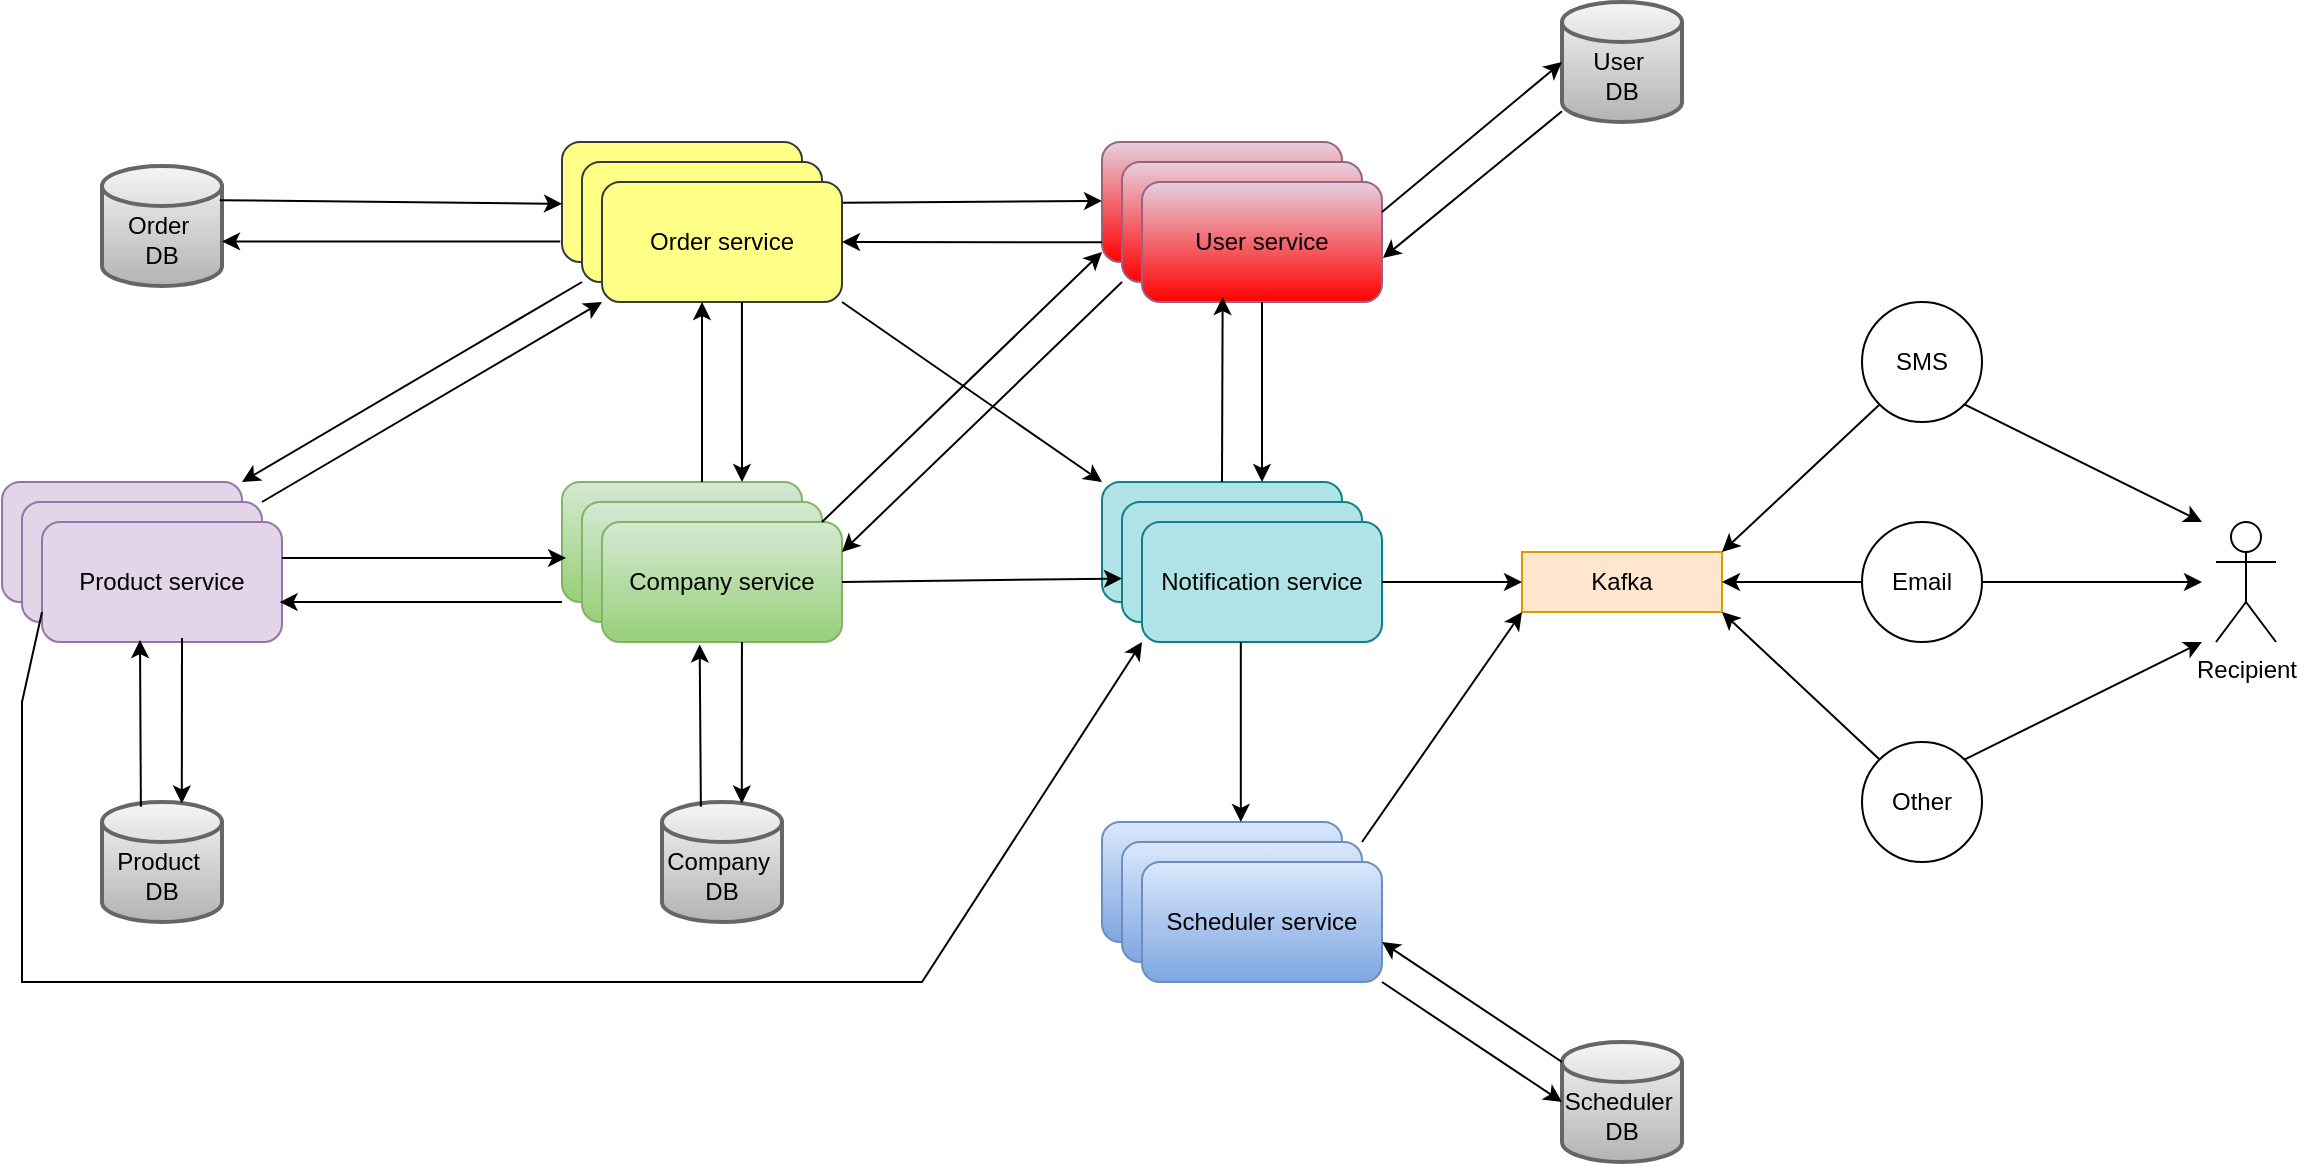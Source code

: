 <mxfile version="24.8.6">
  <diagram id="viH2Udzal5_wiuHFk965" name="Pagina-2">
    <mxGraphModel dx="2562" dy="1015" grid="1" gridSize="10" guides="1" tooltips="1" connect="1" arrows="1" fold="1" page="1" pageScale="1" pageWidth="827" pageHeight="1169" math="0" shadow="0">
      <root>
        <mxCell id="0" />
        <mxCell id="1" parent="0" />
        <mxCell id="IFSp3rpa9ERFNmVic4Kc-1" value="Notification service" style="rounded=1;whiteSpace=wrap;html=1;fillColor=#b0e3e6;strokeColor=#0e8088;" vertex="1" parent="1">
          <mxGeometry x="210" y="270" width="120" height="60" as="geometry" />
        </mxCell>
        <mxCell id="IFSp3rpa9ERFNmVic4Kc-6" value="Notification service" style="rounded=1;whiteSpace=wrap;html=1;fillColor=#b0e3e6;strokeColor=#0e8088;" vertex="1" parent="1">
          <mxGeometry x="220" y="280" width="120" height="60" as="geometry" />
        </mxCell>
        <mxCell id="IFSp3rpa9ERFNmVic4Kc-7" value="Notification service" style="rounded=1;whiteSpace=wrap;html=1;fillColor=#b0e3e6;strokeColor=#0e8088;" vertex="1" parent="1">
          <mxGeometry x="230" y="290" width="120" height="60" as="geometry" />
        </mxCell>
        <mxCell id="IFSp3rpa9ERFNmVic4Kc-10" value="Kafka" style="rounded=0;whiteSpace=wrap;html=1;fillColor=#ffe6cc;strokeColor=#d79b00;" vertex="1" parent="1">
          <mxGeometry x="420" y="305" width="100" height="30" as="geometry" />
        </mxCell>
        <mxCell id="IFSp3rpa9ERFNmVic4Kc-11" value="" style="endArrow=classic;html=1;rounded=0;entryX=0;entryY=0.5;entryDx=0;entryDy=0;" edge="1" parent="1" target="IFSp3rpa9ERFNmVic4Kc-10">
          <mxGeometry width="50" height="50" relative="1" as="geometry">
            <mxPoint x="350" y="320" as="sourcePoint" />
            <mxPoint x="470" y="330" as="targetPoint" />
          </mxGeometry>
        </mxCell>
        <mxCell id="IFSp3rpa9ERFNmVic4Kc-12" value="User service" style="rounded=1;whiteSpace=wrap;html=1;fillColor=#e6d0de;strokeColor=#996185;gradientColor=#FF0000;" vertex="1" parent="1">
          <mxGeometry x="210" y="100" width="120" height="60" as="geometry" />
        </mxCell>
        <mxCell id="IFSp3rpa9ERFNmVic4Kc-16" value="User service" style="rounded=1;whiteSpace=wrap;html=1;fillColor=#e6d0de;strokeColor=#996185;gradientColor=#FF0000;" vertex="1" parent="1">
          <mxGeometry x="220" y="110" width="120" height="60" as="geometry" />
        </mxCell>
        <mxCell id="IFSp3rpa9ERFNmVic4Kc-17" value="User service" style="rounded=1;whiteSpace=wrap;html=1;fillColor=#e6d0de;strokeColor=#996185;gradientColor=#FF0000;" vertex="1" parent="1">
          <mxGeometry x="230" y="120" width="120" height="60" as="geometry" />
        </mxCell>
        <mxCell id="IFSp3rpa9ERFNmVic4Kc-19" value="&lt;div&gt;&lt;br&gt;&lt;/div&gt;User&amp;nbsp;&lt;div&gt;DB&lt;/div&gt;" style="strokeWidth=2;html=1;shape=mxgraph.flowchart.database;whiteSpace=wrap;fillColor=#f5f5f5;gradientColor=#b3b3b3;strokeColor=#666666;" vertex="1" parent="1">
          <mxGeometry x="440" y="30" width="60" height="60" as="geometry" />
        </mxCell>
        <mxCell id="IFSp3rpa9ERFNmVic4Kc-20" value="" style="endArrow=classic;html=1;rounded=0;exitX=1;exitY=0.25;exitDx=0;exitDy=0;entryX=0;entryY=0.5;entryDx=0;entryDy=0;entryPerimeter=0;" edge="1" parent="1" source="IFSp3rpa9ERFNmVic4Kc-17" target="IFSp3rpa9ERFNmVic4Kc-19">
          <mxGeometry width="50" height="50" relative="1" as="geometry">
            <mxPoint x="280" y="350" as="sourcePoint" />
            <mxPoint x="420" y="110" as="targetPoint" />
            <Array as="points" />
          </mxGeometry>
        </mxCell>
        <mxCell id="IFSp3rpa9ERFNmVic4Kc-21" value="" style="endArrow=classic;html=1;rounded=0;" edge="1" parent="1" source="IFSp3rpa9ERFNmVic4Kc-17">
          <mxGeometry width="50" height="50" relative="1" as="geometry">
            <mxPoint x="220" y="230" as="sourcePoint" />
            <mxPoint x="290" y="270" as="targetPoint" />
          </mxGeometry>
        </mxCell>
        <mxCell id="IFSp3rpa9ERFNmVic4Kc-22" value="Notification service" style="rounded=1;whiteSpace=wrap;html=1;fillColor=#dae8fc;strokeColor=#6c8ebf;gradientColor=#7ea6e0;" vertex="1" parent="1">
          <mxGeometry x="210" y="440" width="120" height="60" as="geometry" />
        </mxCell>
        <mxCell id="IFSp3rpa9ERFNmVic4Kc-23" value="Notification service" style="rounded=1;whiteSpace=wrap;html=1;fillColor=#dae8fc;strokeColor=#6c8ebf;gradientColor=#7ea6e0;" vertex="1" parent="1">
          <mxGeometry x="220" y="450" width="120" height="60" as="geometry" />
        </mxCell>
        <mxCell id="IFSp3rpa9ERFNmVic4Kc-24" value="Scheduler service" style="rounded=1;whiteSpace=wrap;html=1;fillColor=#dae8fc;strokeColor=#6c8ebf;gradientColor=#7ea6e0;" vertex="1" parent="1">
          <mxGeometry x="230" y="460" width="120" height="60" as="geometry" />
        </mxCell>
        <mxCell id="IFSp3rpa9ERFNmVic4Kc-27" value="" style="endArrow=classic;html=1;rounded=0;entryX=1.004;entryY=0.633;entryDx=0;entryDy=0;entryPerimeter=0;" edge="1" parent="1" source="IFSp3rpa9ERFNmVic4Kc-19" target="IFSp3rpa9ERFNmVic4Kc-17">
          <mxGeometry width="50" height="50" relative="1" as="geometry">
            <mxPoint x="280" y="240" as="sourcePoint" />
            <mxPoint x="330" y="190" as="targetPoint" />
          </mxGeometry>
        </mxCell>
        <mxCell id="IFSp3rpa9ERFNmVic4Kc-28" value="" style="endArrow=classic;html=1;rounded=0;" edge="1" parent="1">
          <mxGeometry width="50" height="50" relative="1" as="geometry">
            <mxPoint x="279.41" y="350" as="sourcePoint" />
            <mxPoint x="279.41" y="440" as="targetPoint" />
          </mxGeometry>
        </mxCell>
        <mxCell id="IFSp3rpa9ERFNmVic4Kc-29" value="&lt;div&gt;&lt;br&gt;&lt;/div&gt;Scheduler&amp;nbsp;&lt;div&gt;&lt;span style=&quot;background-color: initial;&quot;&gt;DB&lt;/span&gt;&lt;/div&gt;" style="strokeWidth=2;html=1;shape=mxgraph.flowchart.database;whiteSpace=wrap;fillColor=#f5f5f5;gradientColor=#b3b3b3;strokeColor=#666666;" vertex="1" parent="1">
          <mxGeometry x="440" y="550" width="60" height="60" as="geometry" />
        </mxCell>
        <mxCell id="IFSp3rpa9ERFNmVic4Kc-30" value="" style="endArrow=classic;html=1;rounded=0;exitX=1;exitY=1;exitDx=0;exitDy=0;entryX=0;entryY=0.5;entryDx=0;entryDy=0;entryPerimeter=0;" edge="1" parent="1" target="IFSp3rpa9ERFNmVic4Kc-29" source="IFSp3rpa9ERFNmVic4Kc-24">
          <mxGeometry width="50" height="50" relative="1" as="geometry">
            <mxPoint x="360" y="145" as="sourcePoint" />
            <mxPoint x="430" y="120" as="targetPoint" />
            <Array as="points" />
          </mxGeometry>
        </mxCell>
        <mxCell id="IFSp3rpa9ERFNmVic4Kc-31" value="" style="endArrow=classic;html=1;rounded=0;" edge="1" parent="1" source="IFSp3rpa9ERFNmVic4Kc-29">
          <mxGeometry width="50" height="50" relative="1" as="geometry">
            <mxPoint x="290" y="250" as="sourcePoint" />
            <mxPoint x="350" y="500" as="targetPoint" />
          </mxGeometry>
        </mxCell>
        <mxCell id="IFSp3rpa9ERFNmVic4Kc-32" value="" style="endArrow=classic;html=1;rounded=0;exitX=1;exitY=0;exitDx=0;exitDy=0;entryX=0;entryY=1;entryDx=0;entryDy=0;" edge="1" parent="1" source="IFSp3rpa9ERFNmVic4Kc-23" target="IFSp3rpa9ERFNmVic4Kc-10">
          <mxGeometry width="50" height="50" relative="1" as="geometry">
            <mxPoint x="430" y="370" as="sourcePoint" />
            <mxPoint x="480" y="320" as="targetPoint" />
          </mxGeometry>
        </mxCell>
        <mxCell id="IFSp3rpa9ERFNmVic4Kc-33" value="SMS" style="ellipse;whiteSpace=wrap;html=1;aspect=fixed;" vertex="1" parent="1">
          <mxGeometry x="590" y="180" width="60" height="60" as="geometry" />
        </mxCell>
        <mxCell id="IFSp3rpa9ERFNmVic4Kc-37" value="Email" style="ellipse;whiteSpace=wrap;html=1;aspect=fixed;" vertex="1" parent="1">
          <mxGeometry x="590" y="290" width="60" height="60" as="geometry" />
        </mxCell>
        <mxCell id="IFSp3rpa9ERFNmVic4Kc-38" value="Other" style="ellipse;whiteSpace=wrap;html=1;aspect=fixed;" vertex="1" parent="1">
          <mxGeometry x="590" y="400" width="60" height="60" as="geometry" />
        </mxCell>
        <mxCell id="IFSp3rpa9ERFNmVic4Kc-39" value="" style="endArrow=classic;html=1;rounded=0;exitX=0;exitY=1;exitDx=0;exitDy=0;entryX=1;entryY=0;entryDx=0;entryDy=0;" edge="1" parent="1" source="IFSp3rpa9ERFNmVic4Kc-33" target="IFSp3rpa9ERFNmVic4Kc-10">
          <mxGeometry width="50" height="50" relative="1" as="geometry">
            <mxPoint x="420" y="340" as="sourcePoint" />
            <mxPoint x="580" y="270" as="targetPoint" />
          </mxGeometry>
        </mxCell>
        <mxCell id="IFSp3rpa9ERFNmVic4Kc-40" value="" style="endArrow=classic;html=1;rounded=0;entryX=1;entryY=0.5;entryDx=0;entryDy=0;exitX=0;exitY=0.5;exitDx=0;exitDy=0;" edge="1" parent="1" source="IFSp3rpa9ERFNmVic4Kc-37" target="IFSp3rpa9ERFNmVic4Kc-10">
          <mxGeometry width="50" height="50" relative="1" as="geometry">
            <mxPoint x="530" y="315" as="sourcePoint" />
            <mxPoint x="600" y="230" as="targetPoint" />
          </mxGeometry>
        </mxCell>
        <mxCell id="IFSp3rpa9ERFNmVic4Kc-41" value="" style="endArrow=classic;html=1;rounded=0;entryX=1;entryY=1;entryDx=0;entryDy=0;exitX=0;exitY=0;exitDx=0;exitDy=0;" edge="1" parent="1" source="IFSp3rpa9ERFNmVic4Kc-38" target="IFSp3rpa9ERFNmVic4Kc-10">
          <mxGeometry width="50" height="50" relative="1" as="geometry">
            <mxPoint x="540" y="325" as="sourcePoint" />
            <mxPoint x="610" y="240" as="targetPoint" />
          </mxGeometry>
        </mxCell>
        <mxCell id="IFSp3rpa9ERFNmVic4Kc-42" value="" style="endArrow=classic;html=1;rounded=0;exitX=0.5;exitY=0;exitDx=0;exitDy=0;entryX=0.336;entryY=0.959;entryDx=0;entryDy=0;entryPerimeter=0;" edge="1" parent="1" source="IFSp3rpa9ERFNmVic4Kc-1" target="IFSp3rpa9ERFNmVic4Kc-17">
          <mxGeometry width="50" height="50" relative="1" as="geometry">
            <mxPoint x="160" y="250" as="sourcePoint" />
            <mxPoint x="210" y="200" as="targetPoint" />
          </mxGeometry>
        </mxCell>
        <mxCell id="IFSp3rpa9ERFNmVic4Kc-43" value="" style="endArrow=classic;html=1;rounded=0;exitX=1;exitY=0.5;exitDx=0;exitDy=0;" edge="1" parent="1" source="IFSp3rpa9ERFNmVic4Kc-37">
          <mxGeometry width="50" height="50" relative="1" as="geometry">
            <mxPoint x="550" y="330" as="sourcePoint" />
            <mxPoint x="760" y="320" as="targetPoint" />
          </mxGeometry>
        </mxCell>
        <mxCell id="IFSp3rpa9ERFNmVic4Kc-44" value="Recipient" style="shape=umlActor;verticalLabelPosition=bottom;verticalAlign=top;html=1;outlineConnect=0;" vertex="1" parent="1">
          <mxGeometry x="767" y="290" width="30" height="60" as="geometry" />
        </mxCell>
        <mxCell id="IFSp3rpa9ERFNmVic4Kc-48" value="" style="endArrow=classic;html=1;rounded=0;exitX=1;exitY=0;exitDx=0;exitDy=0;" edge="1" parent="1" source="IFSp3rpa9ERFNmVic4Kc-38">
          <mxGeometry width="50" height="50" relative="1" as="geometry">
            <mxPoint x="550" y="400" as="sourcePoint" />
            <mxPoint x="760" y="350" as="targetPoint" />
          </mxGeometry>
        </mxCell>
        <mxCell id="IFSp3rpa9ERFNmVic4Kc-49" value="" style="endArrow=classic;html=1;rounded=0;exitX=1;exitY=1;exitDx=0;exitDy=0;" edge="1" parent="1" source="IFSp3rpa9ERFNmVic4Kc-33">
          <mxGeometry width="50" height="50" relative="1" as="geometry">
            <mxPoint x="550" y="400" as="sourcePoint" />
            <mxPoint x="760" y="290" as="targetPoint" />
          </mxGeometry>
        </mxCell>
        <mxCell id="lkrw_u_uPZJuJ1lycvp1-1" value="Company service" style="rounded=1;whiteSpace=wrap;html=1;fillColor=#d5e8d4;strokeColor=#82b366;gradientColor=#97d077;" vertex="1" parent="1">
          <mxGeometry x="-60" y="270" width="120" height="60" as="geometry" />
        </mxCell>
        <mxCell id="lkrw_u_uPZJuJ1lycvp1-4" value="Company service" style="rounded=1;whiteSpace=wrap;html=1;fillColor=#d5e8d4;strokeColor=#82b366;gradientColor=#97d077;" vertex="1" parent="1">
          <mxGeometry x="-50" y="280" width="120" height="60" as="geometry" />
        </mxCell>
        <mxCell id="lkrw_u_uPZJuJ1lycvp1-5" value="Company service" style="rounded=1;whiteSpace=wrap;html=1;fillColor=#d5e8d4;strokeColor=#82b366;gradientColor=#97d077;" vertex="1" parent="1">
          <mxGeometry x="-40" y="290" width="120" height="60" as="geometry" />
        </mxCell>
        <mxCell id="lkrw_u_uPZJuJ1lycvp1-10" value="Product service" style="rounded=1;whiteSpace=wrap;html=1;fillColor=#e1d5e7;strokeColor=#9673a6;" vertex="1" parent="1">
          <mxGeometry x="-340" y="270" width="120" height="60" as="geometry" />
        </mxCell>
        <mxCell id="lkrw_u_uPZJuJ1lycvp1-12" value="Product service" style="rounded=1;whiteSpace=wrap;html=1;fillColor=#e1d5e7;strokeColor=#9673a6;" vertex="1" parent="1">
          <mxGeometry x="-330" y="280" width="120" height="60" as="geometry" />
        </mxCell>
        <mxCell id="lkrw_u_uPZJuJ1lycvp1-13" value="Product service" style="rounded=1;whiteSpace=wrap;html=1;fillColor=#e1d5e7;strokeColor=#9673a6;" vertex="1" parent="1">
          <mxGeometry x="-320" y="290" width="120" height="60" as="geometry" />
        </mxCell>
        <mxCell id="lkrw_u_uPZJuJ1lycvp1-14" value="" style="endArrow=classic;html=1;rounded=0;exitX=1;exitY=0.5;exitDx=0;exitDy=0;entryX=0;entryY=0.638;entryDx=0;entryDy=0;entryPerimeter=0;" edge="1" parent="1" source="lkrw_u_uPZJuJ1lycvp1-5" target="IFSp3rpa9ERFNmVic4Kc-6">
          <mxGeometry width="50" height="50" relative="1" as="geometry">
            <mxPoint x="-40" y="360" as="sourcePoint" />
            <mxPoint x="10" y="310" as="targetPoint" />
          </mxGeometry>
        </mxCell>
        <mxCell id="lkrw_u_uPZJuJ1lycvp1-16" value="" style="endArrow=classic;html=1;rounded=0;exitX=0;exitY=0.75;exitDx=0;exitDy=0;entryX=1;entryY=0;entryDx=0;entryDy=0;" edge="1" parent="1">
          <mxGeometry width="50" height="50" relative="1" as="geometry">
            <mxPoint x="220" y="170" as="sourcePoint" />
            <mxPoint x="80" y="305" as="targetPoint" />
          </mxGeometry>
        </mxCell>
        <mxCell id="lkrw_u_uPZJuJ1lycvp1-19" value="" style="endArrow=classic;html=1;rounded=0;exitX=1;exitY=0;exitDx=0;exitDy=0;entryX=0;entryY=0.75;entryDx=0;entryDy=0;" edge="1" parent="1">
          <mxGeometry width="50" height="50" relative="1" as="geometry">
            <mxPoint x="70" y="290" as="sourcePoint" />
            <mxPoint x="210" y="155" as="targetPoint" />
          </mxGeometry>
        </mxCell>
        <mxCell id="lkrw_u_uPZJuJ1lycvp1-20" value="Order service" style="rounded=1;whiteSpace=wrap;html=1;fillColor=#ffff88;strokeColor=#36393d;" vertex="1" parent="1">
          <mxGeometry x="-60" y="100" width="120" height="60" as="geometry" />
        </mxCell>
        <mxCell id="lkrw_u_uPZJuJ1lycvp1-23" value="Order service" style="rounded=1;whiteSpace=wrap;html=1;fillColor=#ffff88;strokeColor=#36393d;" vertex="1" parent="1">
          <mxGeometry x="-50" y="110" width="120" height="60" as="geometry" />
        </mxCell>
        <mxCell id="lkrw_u_uPZJuJ1lycvp1-24" value="Order service" style="rounded=1;whiteSpace=wrap;html=1;fillColor=#ffff88;strokeColor=#36393d;" vertex="1" parent="1">
          <mxGeometry x="-40" y="120" width="120" height="60" as="geometry" />
        </mxCell>
        <mxCell id="lkrw_u_uPZJuJ1lycvp1-25" value="" style="endArrow=classic;html=1;rounded=0;entryX=0.017;entryY=0.633;entryDx=0;entryDy=0;entryPerimeter=0;" edge="1" parent="1" target="lkrw_u_uPZJuJ1lycvp1-1">
          <mxGeometry width="50" height="50" relative="1" as="geometry">
            <mxPoint x="-200" y="308" as="sourcePoint" />
            <mxPoint x="20" y="220" as="targetPoint" />
          </mxGeometry>
        </mxCell>
        <mxCell id="lkrw_u_uPZJuJ1lycvp1-26" value="" style="endArrow=classic;html=1;rounded=0;entryX=0.99;entryY=0.667;entryDx=0;entryDy=0;entryPerimeter=0;exitX=0;exitY=1;exitDx=0;exitDy=0;" edge="1" parent="1" source="lkrw_u_uPZJuJ1lycvp1-1" target="lkrw_u_uPZJuJ1lycvp1-13">
          <mxGeometry width="50" height="50" relative="1" as="geometry">
            <mxPoint x="-200" y="318" as="sourcePoint" />
            <mxPoint x="-58" y="318" as="targetPoint" />
          </mxGeometry>
        </mxCell>
        <mxCell id="lkrw_u_uPZJuJ1lycvp1-27" value="" style="endArrow=classic;html=1;rounded=0;exitX=1.004;exitY=0.172;exitDx=0;exitDy=0;exitPerimeter=0;" edge="1" parent="1" source="lkrw_u_uPZJuJ1lycvp1-24">
          <mxGeometry width="50" height="50" relative="1" as="geometry">
            <mxPoint x="-58.32" y="130.56" as="sourcePoint" />
            <mxPoint x="210" y="129.44" as="targetPoint" />
          </mxGeometry>
        </mxCell>
        <mxCell id="lkrw_u_uPZJuJ1lycvp1-28" value="" style="endArrow=classic;html=1;rounded=0;exitX=0;exitY=1;exitDx=0;exitDy=0;entryX=1;entryY=0.5;entryDx=0;entryDy=0;" edge="1" parent="1" target="lkrw_u_uPZJuJ1lycvp1-24">
          <mxGeometry width="50" height="50" relative="1" as="geometry">
            <mxPoint x="210" y="150.14" as="sourcePoint" />
            <mxPoint x="-60.96" y="149.5" as="targetPoint" />
          </mxGeometry>
        </mxCell>
        <mxCell id="lkrw_u_uPZJuJ1lycvp1-29" value="" style="endArrow=classic;html=1;rounded=0;exitX=1;exitY=0;exitDx=0;exitDy=0;entryX=0;entryY=1;entryDx=0;entryDy=0;" edge="1" parent="1" source="lkrw_u_uPZJuJ1lycvp1-12" target="lkrw_u_uPZJuJ1lycvp1-24">
          <mxGeometry width="50" height="50" relative="1" as="geometry">
            <mxPoint x="-50" y="290" as="sourcePoint" />
            <mxPoint y="240" as="targetPoint" />
          </mxGeometry>
        </mxCell>
        <mxCell id="lkrw_u_uPZJuJ1lycvp1-30" value="" style="endArrow=classic;html=1;rounded=0;entryX=1;entryY=0;entryDx=0;entryDy=0;exitX=0;exitY=1;exitDx=0;exitDy=0;" edge="1" parent="1" source="lkrw_u_uPZJuJ1lycvp1-23" target="lkrw_u_uPZJuJ1lycvp1-10">
          <mxGeometry width="50" height="50" relative="1" as="geometry">
            <mxPoint x="-90" y="240" as="sourcePoint" />
            <mxPoint x="-40" y="190" as="targetPoint" />
          </mxGeometry>
        </mxCell>
        <mxCell id="lkrw_u_uPZJuJ1lycvp1-31" value="" style="endArrow=classic;html=1;rounded=0;exitX=0;exitY=0;exitDx=0;exitDy=0;" edge="1" parent="1">
          <mxGeometry width="50" height="50" relative="1" as="geometry">
            <mxPoint x="10" y="270" as="sourcePoint" />
            <mxPoint x="10" y="180" as="targetPoint" />
          </mxGeometry>
        </mxCell>
        <mxCell id="lkrw_u_uPZJuJ1lycvp1-32" value="" style="endArrow=classic;html=1;rounded=0;entryX=0.75;entryY=0;entryDx=0;entryDy=0;exitX=0.583;exitY=1;exitDx=0;exitDy=0;exitPerimeter=0;" edge="1" parent="1" source="lkrw_u_uPZJuJ1lycvp1-24" target="lkrw_u_uPZJuJ1lycvp1-1">
          <mxGeometry width="50" height="50" relative="1" as="geometry">
            <mxPoint x="30" y="190" as="sourcePoint" />
            <mxPoint x="30" y="260" as="targetPoint" />
          </mxGeometry>
        </mxCell>
        <mxCell id="lkrw_u_uPZJuJ1lycvp1-35" value="&lt;div&gt;&lt;br&gt;&lt;/div&gt;Company&amp;nbsp;&lt;div&gt;DB&lt;/div&gt;" style="strokeWidth=2;html=1;shape=mxgraph.flowchart.database;whiteSpace=wrap;fillColor=#f5f5f5;gradientColor=#b3b3b3;strokeColor=#666666;" vertex="1" parent="1">
          <mxGeometry x="-10" y="430" width="60" height="60" as="geometry" />
        </mxCell>
        <mxCell id="lkrw_u_uPZJuJ1lycvp1-36" value="" style="endArrow=classic;html=1;rounded=0;exitX=0.324;exitY=0.04;exitDx=0;exitDy=0;entryX=0.407;entryY=1.021;entryDx=0;entryDy=0;entryPerimeter=0;exitPerimeter=0;" edge="1" parent="1" target="lkrw_u_uPZJuJ1lycvp1-5" source="lkrw_u_uPZJuJ1lycvp1-35">
          <mxGeometry width="50" height="50" relative="1" as="geometry">
            <mxPoint x="-100" y="487" as="sourcePoint" />
            <mxPoint x="-30" y="462" as="targetPoint" />
            <Array as="points" />
          </mxGeometry>
        </mxCell>
        <mxCell id="lkrw_u_uPZJuJ1lycvp1-37" value="" style="endArrow=classic;html=1;rounded=0;entryX=0.665;entryY=0.012;entryDx=0;entryDy=0;entryPerimeter=0;exitX=0.583;exitY=1;exitDx=0;exitDy=0;exitPerimeter=0;" edge="1" parent="1" source="lkrw_u_uPZJuJ1lycvp1-5" target="lkrw_u_uPZJuJ1lycvp1-35">
          <mxGeometry width="50" height="50" relative="1" as="geometry">
            <mxPoint x="30" y="360" as="sourcePoint" />
            <mxPoint x="-100" y="510" as="targetPoint" />
          </mxGeometry>
        </mxCell>
        <mxCell id="lkrw_u_uPZJuJ1lycvp1-38" value="&lt;div&gt;&lt;br&gt;&lt;/div&gt;Product&amp;nbsp;&lt;div&gt;DB&lt;/div&gt;" style="strokeWidth=2;html=1;shape=mxgraph.flowchart.database;whiteSpace=wrap;fillColor=#f5f5f5;gradientColor=#b3b3b3;strokeColor=#666666;" vertex="1" parent="1">
          <mxGeometry x="-290" y="430" width="60" height="60" as="geometry" />
        </mxCell>
        <mxCell id="lkrw_u_uPZJuJ1lycvp1-39" value="" style="endArrow=classic;html=1;rounded=0;exitX=0.324;exitY=0.04;exitDx=0;exitDy=0;entryX=0.407;entryY=1.021;entryDx=0;entryDy=0;entryPerimeter=0;exitPerimeter=0;" edge="1" parent="1" source="lkrw_u_uPZJuJ1lycvp1-38">
          <mxGeometry width="50" height="50" relative="1" as="geometry">
            <mxPoint x="-380" y="485" as="sourcePoint" />
            <mxPoint x="-271" y="349" as="targetPoint" />
            <Array as="points" />
          </mxGeometry>
        </mxCell>
        <mxCell id="lkrw_u_uPZJuJ1lycvp1-40" value="" style="endArrow=classic;html=1;rounded=0;entryX=0.665;entryY=0.012;entryDx=0;entryDy=0;entryPerimeter=0;exitX=0.583;exitY=1;exitDx=0;exitDy=0;exitPerimeter=0;" edge="1" parent="1" target="lkrw_u_uPZJuJ1lycvp1-38">
          <mxGeometry width="50" height="50" relative="1" as="geometry">
            <mxPoint x="-250" y="348" as="sourcePoint" />
            <mxPoint x="-380" y="508" as="targetPoint" />
          </mxGeometry>
        </mxCell>
        <mxCell id="lkrw_u_uPZJuJ1lycvp1-52" value="" style="endArrow=classic;html=1;rounded=0;exitX=1;exitY=1;exitDx=0;exitDy=0;entryX=0;entryY=0;entryDx=0;entryDy=0;" edge="1" parent="1" source="lkrw_u_uPZJuJ1lycvp1-24" target="IFSp3rpa9ERFNmVic4Kc-1">
          <mxGeometry width="50" height="50" relative="1" as="geometry">
            <mxPoint x="70" y="360" as="sourcePoint" />
            <mxPoint x="120" y="310" as="targetPoint" />
          </mxGeometry>
        </mxCell>
        <mxCell id="lkrw_u_uPZJuJ1lycvp1-53" value="" style="endArrow=classic;html=1;rounded=0;entryX=0;entryY=1;entryDx=0;entryDy=0;exitX=0;exitY=0.75;exitDx=0;exitDy=0;" edge="1" parent="1" source="lkrw_u_uPZJuJ1lycvp1-13" target="IFSp3rpa9ERFNmVic4Kc-7">
          <mxGeometry width="50" height="50" relative="1" as="geometry">
            <mxPoint x="-330" y="360" as="sourcePoint" />
            <mxPoint x="120" y="450" as="targetPoint" />
            <Array as="points">
              <mxPoint x="-330" y="380" />
              <mxPoint x="-330" y="520" />
              <mxPoint x="120" y="520" />
            </Array>
          </mxGeometry>
        </mxCell>
        <mxCell id="lkrw_u_uPZJuJ1lycvp1-54" value="&lt;div&gt;&lt;br&gt;&lt;/div&gt;Order&amp;nbsp;&lt;div&gt;DB&lt;/div&gt;" style="strokeWidth=2;html=1;shape=mxgraph.flowchart.database;whiteSpace=wrap;fillColor=#f5f5f5;gradientColor=#b3b3b3;strokeColor=#666666;" vertex="1" parent="1">
          <mxGeometry x="-290" y="112" width="60" height="60" as="geometry" />
        </mxCell>
        <mxCell id="lkrw_u_uPZJuJ1lycvp1-55" value="" style="endArrow=classic;html=1;rounded=0;exitX=0.981;exitY=0.27;exitDx=0;exitDy=0;entryX=0;entryY=0.5;entryDx=0;entryDy=0;exitPerimeter=0;" edge="1" parent="1">
          <mxGeometry width="50" height="50" relative="1" as="geometry">
            <mxPoint x="-231.14" y="129.1" as="sourcePoint" />
            <mxPoint x="-60" y="130.9" as="targetPoint" />
            <Array as="points" />
          </mxGeometry>
        </mxCell>
        <mxCell id="lkrw_u_uPZJuJ1lycvp1-56" value="" style="endArrow=classic;html=1;rounded=0;exitX=-0.007;exitY=0.829;exitDx=0;exitDy=0;exitPerimeter=0;" edge="1" parent="1" source="lkrw_u_uPZJuJ1lycvp1-20">
          <mxGeometry width="50" height="50" relative="1" as="geometry">
            <mxPoint x="-70" y="149.69" as="sourcePoint" />
            <mxPoint x="-230" y="149.69" as="targetPoint" />
          </mxGeometry>
        </mxCell>
      </root>
    </mxGraphModel>
  </diagram>
</mxfile>

